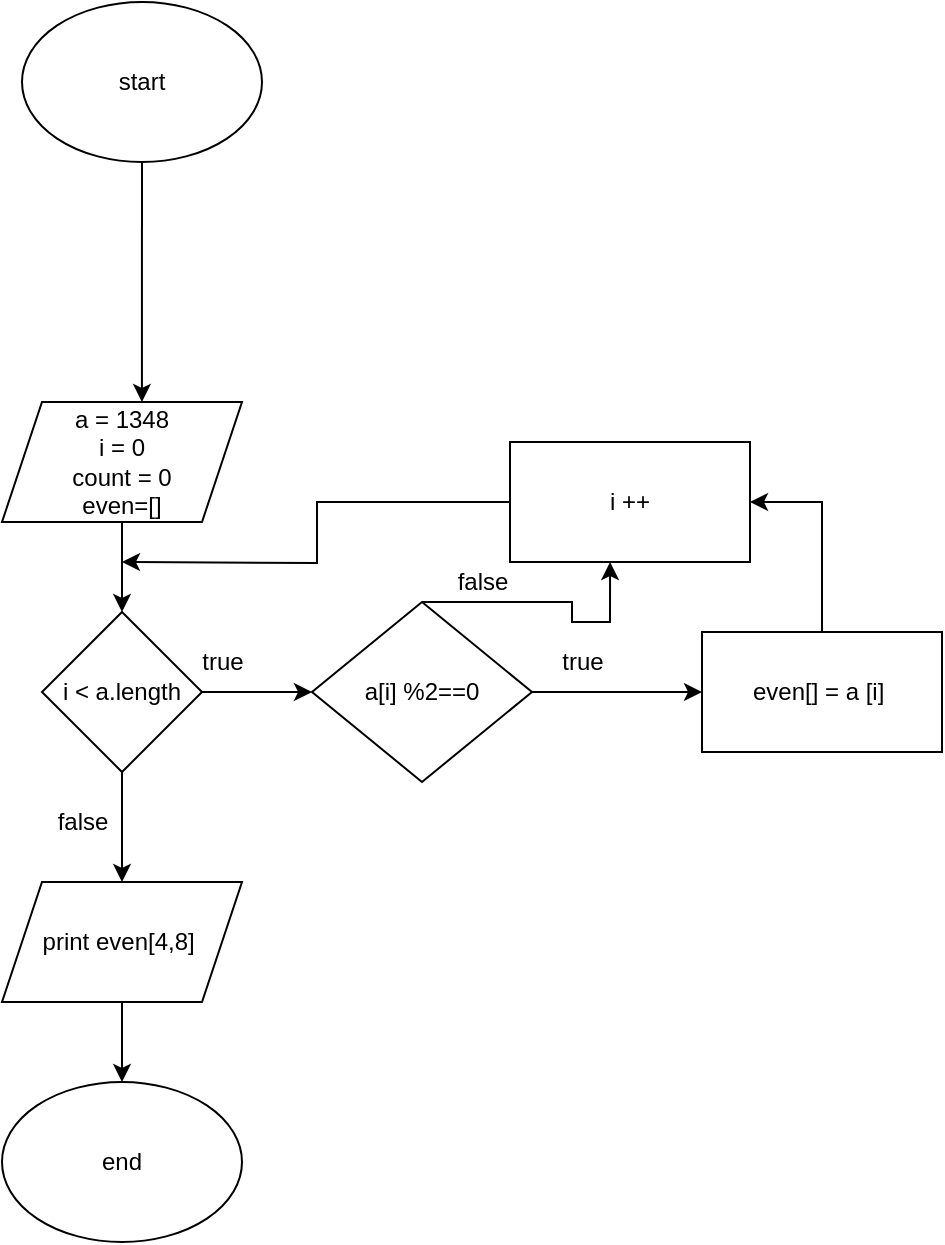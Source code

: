 <mxfile version="14.7.0" type="github">
  <diagram id="J3FqtPiHmZjClHVUnT45" name="Page-1">
    <mxGraphModel dx="868" dy="393" grid="1" gridSize="10" guides="1" tooltips="1" connect="1" arrows="1" fold="1" page="1" pageScale="1" pageWidth="827" pageHeight="1169" math="0" shadow="0">
      <root>
        <mxCell id="0" />
        <mxCell id="1" parent="0" />
        <mxCell id="jsaW9zJhY0yh5PeYoLTj-3" style="edgeStyle=orthogonalEdgeStyle;rounded=0;orthogonalLoop=1;jettySize=auto;html=1;entryX=0.583;entryY=0;entryDx=0;entryDy=0;entryPerimeter=0;" edge="1" parent="1" source="jsaW9zJhY0yh5PeYoLTj-1" target="jsaW9zJhY0yh5PeYoLTj-2">
          <mxGeometry relative="1" as="geometry" />
        </mxCell>
        <mxCell id="jsaW9zJhY0yh5PeYoLTj-1" value="start" style="ellipse;whiteSpace=wrap;html=1;" vertex="1" parent="1">
          <mxGeometry x="170" width="120" height="80" as="geometry" />
        </mxCell>
        <mxCell id="jsaW9zJhY0yh5PeYoLTj-23" style="edgeStyle=orthogonalEdgeStyle;rounded=0;orthogonalLoop=1;jettySize=auto;html=1;exitX=0.5;exitY=1;exitDx=0;exitDy=0;entryX=0.5;entryY=0;entryDx=0;entryDy=0;" edge="1" parent="1" source="jsaW9zJhY0yh5PeYoLTj-2" target="jsaW9zJhY0yh5PeYoLTj-22">
          <mxGeometry relative="1" as="geometry" />
        </mxCell>
        <mxCell id="jsaW9zJhY0yh5PeYoLTj-2" value="a = 1348&lt;br&gt;i = 0&lt;br&gt;count = 0&lt;br&gt;even=[]" style="shape=parallelogram;perimeter=parallelogramPerimeter;whiteSpace=wrap;html=1;fixedSize=1;" vertex="1" parent="1">
          <mxGeometry x="160" y="200" width="120" height="60" as="geometry" />
        </mxCell>
        <mxCell id="jsaW9zJhY0yh5PeYoLTj-35" style="edgeStyle=orthogonalEdgeStyle;rounded=0;orthogonalLoop=1;jettySize=auto;html=1;exitX=1;exitY=0.5;exitDx=0;exitDy=0;" edge="1" parent="1" source="jsaW9zJhY0yh5PeYoLTj-4">
          <mxGeometry relative="1" as="geometry">
            <mxPoint x="510" y="345" as="targetPoint" />
          </mxGeometry>
        </mxCell>
        <mxCell id="jsaW9zJhY0yh5PeYoLTj-40" style="edgeStyle=orthogonalEdgeStyle;rounded=0;orthogonalLoop=1;jettySize=auto;html=1;exitX=0.5;exitY=0;exitDx=0;exitDy=0;entryX=0.417;entryY=1;entryDx=0;entryDy=0;entryPerimeter=0;" edge="1" parent="1" source="jsaW9zJhY0yh5PeYoLTj-4" target="jsaW9zJhY0yh5PeYoLTj-31">
          <mxGeometry relative="1" as="geometry">
            <Array as="points">
              <mxPoint x="445" y="300" />
              <mxPoint x="445" y="310" />
              <mxPoint x="464" y="310" />
            </Array>
          </mxGeometry>
        </mxCell>
        <mxCell id="jsaW9zJhY0yh5PeYoLTj-4" value="a[i] %2==0" style="rhombus;whiteSpace=wrap;html=1;" vertex="1" parent="1">
          <mxGeometry x="315" y="300" width="110" height="90" as="geometry" />
        </mxCell>
        <mxCell id="jsaW9zJhY0yh5PeYoLTj-25" style="edgeStyle=orthogonalEdgeStyle;rounded=0;orthogonalLoop=1;jettySize=auto;html=1;exitX=1;exitY=0.5;exitDx=0;exitDy=0;entryX=0;entryY=0.5;entryDx=0;entryDy=0;" edge="1" parent="1" source="jsaW9zJhY0yh5PeYoLTj-22" target="jsaW9zJhY0yh5PeYoLTj-4">
          <mxGeometry relative="1" as="geometry" />
        </mxCell>
        <mxCell id="jsaW9zJhY0yh5PeYoLTj-29" style="edgeStyle=orthogonalEdgeStyle;rounded=0;orthogonalLoop=1;jettySize=auto;html=1;entryX=0.5;entryY=0;entryDx=0;entryDy=0;" edge="1" parent="1" source="jsaW9zJhY0yh5PeYoLTj-22" target="jsaW9zJhY0yh5PeYoLTj-28">
          <mxGeometry relative="1" as="geometry" />
        </mxCell>
        <mxCell id="jsaW9zJhY0yh5PeYoLTj-22" value="i &amp;lt; a.length" style="rhombus;whiteSpace=wrap;html=1;" vertex="1" parent="1">
          <mxGeometry x="180" y="305" width="80" height="80" as="geometry" />
        </mxCell>
        <mxCell id="jsaW9zJhY0yh5PeYoLTj-26" value="true" style="text;html=1;align=center;verticalAlign=middle;resizable=0;points=[];autosize=1;strokeColor=none;" vertex="1" parent="1">
          <mxGeometry x="250" y="320" width="40" height="20" as="geometry" />
        </mxCell>
        <mxCell id="jsaW9zJhY0yh5PeYoLTj-43" style="edgeStyle=orthogonalEdgeStyle;rounded=0;orthogonalLoop=1;jettySize=auto;html=1;entryX=0.5;entryY=0;entryDx=0;entryDy=0;" edge="1" parent="1" source="jsaW9zJhY0yh5PeYoLTj-28" target="jsaW9zJhY0yh5PeYoLTj-42">
          <mxGeometry relative="1" as="geometry" />
        </mxCell>
        <mxCell id="jsaW9zJhY0yh5PeYoLTj-28" value="print even[4,8]&amp;nbsp;" style="shape=parallelogram;perimeter=parallelogramPerimeter;whiteSpace=wrap;html=1;fixedSize=1;" vertex="1" parent="1">
          <mxGeometry x="160" y="440" width="120" height="60" as="geometry" />
        </mxCell>
        <mxCell id="jsaW9zJhY0yh5PeYoLTj-30" value="false" style="text;html=1;align=center;verticalAlign=middle;resizable=0;points=[];autosize=1;strokeColor=none;" vertex="1" parent="1">
          <mxGeometry x="180" y="400" width="40" height="20" as="geometry" />
        </mxCell>
        <mxCell id="jsaW9zJhY0yh5PeYoLTj-39" style="edgeStyle=orthogonalEdgeStyle;rounded=0;orthogonalLoop=1;jettySize=auto;html=1;" edge="1" parent="1" source="jsaW9zJhY0yh5PeYoLTj-31">
          <mxGeometry relative="1" as="geometry">
            <mxPoint x="220" y="280" as="targetPoint" />
          </mxGeometry>
        </mxCell>
        <mxCell id="jsaW9zJhY0yh5PeYoLTj-31" value="i ++&lt;br&gt;" style="rounded=0;whiteSpace=wrap;html=1;" vertex="1" parent="1">
          <mxGeometry x="414" y="220" width="120" height="60" as="geometry" />
        </mxCell>
        <mxCell id="jsaW9zJhY0yh5PeYoLTj-36" style="edgeStyle=orthogonalEdgeStyle;rounded=0;orthogonalLoop=1;jettySize=auto;html=1;entryX=1;entryY=0.5;entryDx=0;entryDy=0;" edge="1" parent="1" source="jsaW9zJhY0yh5PeYoLTj-32" target="jsaW9zJhY0yh5PeYoLTj-31">
          <mxGeometry relative="1" as="geometry" />
        </mxCell>
        <mxCell id="jsaW9zJhY0yh5PeYoLTj-32" value="even[] = a [i]&amp;nbsp;" style="rounded=0;whiteSpace=wrap;html=1;" vertex="1" parent="1">
          <mxGeometry x="510" y="315" width="120" height="60" as="geometry" />
        </mxCell>
        <mxCell id="jsaW9zJhY0yh5PeYoLTj-37" value="true" style="text;html=1;align=center;verticalAlign=middle;resizable=0;points=[];autosize=1;strokeColor=none;" vertex="1" parent="1">
          <mxGeometry x="430" y="320" width="40" height="20" as="geometry" />
        </mxCell>
        <mxCell id="jsaW9zJhY0yh5PeYoLTj-41" value="false" style="text;html=1;align=center;verticalAlign=middle;resizable=0;points=[];autosize=1;strokeColor=none;" vertex="1" parent="1">
          <mxGeometry x="380" y="280" width="40" height="20" as="geometry" />
        </mxCell>
        <mxCell id="jsaW9zJhY0yh5PeYoLTj-42" value="end" style="ellipse;whiteSpace=wrap;html=1;" vertex="1" parent="1">
          <mxGeometry x="160" y="540" width="120" height="80" as="geometry" />
        </mxCell>
      </root>
    </mxGraphModel>
  </diagram>
</mxfile>
